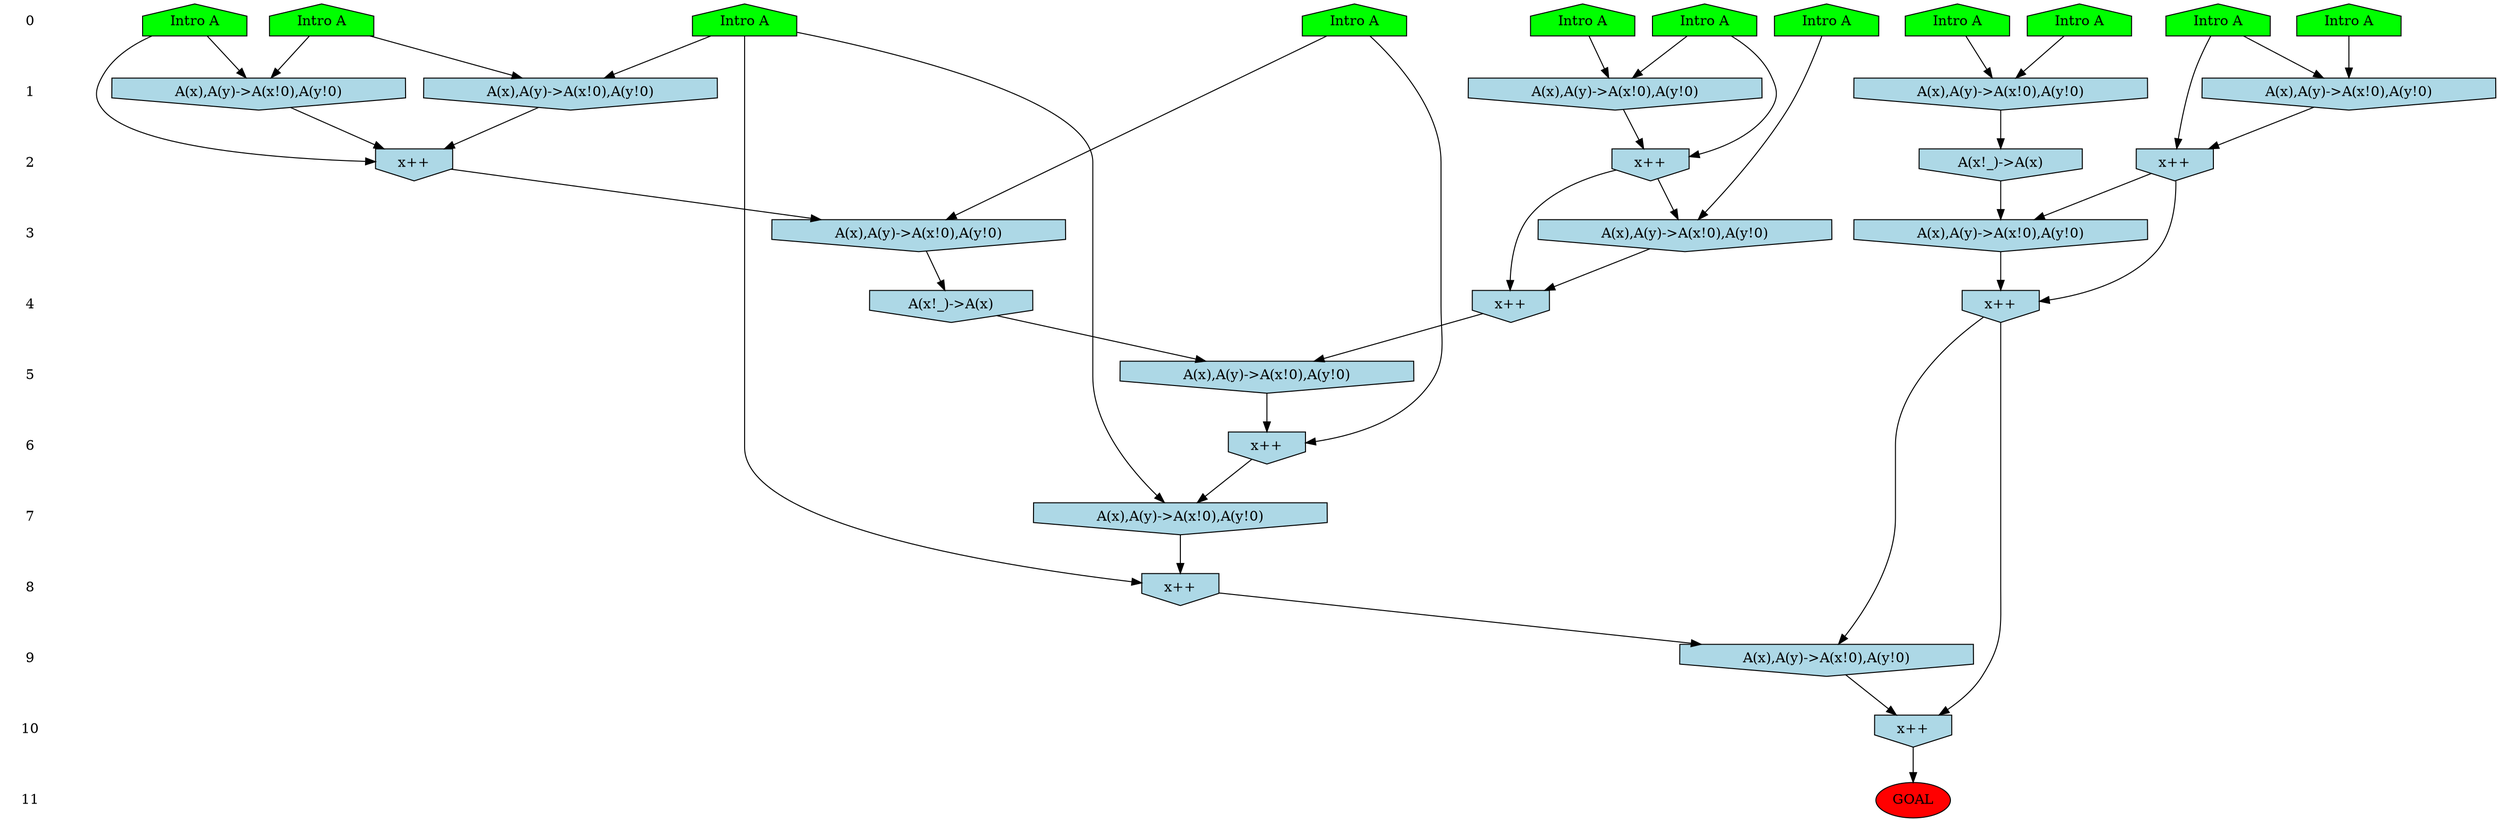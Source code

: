 /* Compression of 1 causal flows obtained in average at 3.065016E+00 t.u */
/* Compressed causal flows were: [1001] */
digraph G{
 ranksep=.5 ; 
{ rank = same ; "0" [shape=plaintext] ; node_1 [label ="Intro A", shape=house, style=filled, fillcolor=green] ;
node_2 [label ="Intro A", shape=house, style=filled, fillcolor=green] ;
node_3 [label ="Intro A", shape=house, style=filled, fillcolor=green] ;
node_4 [label ="Intro A", shape=house, style=filled, fillcolor=green] ;
node_5 [label ="Intro A", shape=house, style=filled, fillcolor=green] ;
node_6 [label ="Intro A", shape=house, style=filled, fillcolor=green] ;
node_7 [label ="Intro A", shape=house, style=filled, fillcolor=green] ;
node_8 [label ="Intro A", shape=house, style=filled, fillcolor=green] ;
node_9 [label ="Intro A", shape=house, style=filled, fillcolor=green] ;
node_10 [label ="Intro A", shape=house, style=filled, fillcolor=green] ;
node_11 [label ="Intro A", shape=house, style=filled, fillcolor=green] ;
}
{ rank = same ; "1" [shape=plaintext] ; node_12 [label="A(x),A(y)->A(x!0),A(y!0)", shape=invhouse, style=filled, fillcolor = lightblue] ;
node_13 [label="A(x),A(y)->A(x!0),A(y!0)", shape=invhouse, style=filled, fillcolor = lightblue] ;
node_15 [label="A(x),A(y)->A(x!0),A(y!0)", shape=invhouse, style=filled, fillcolor = lightblue] ;
node_17 [label="A(x),A(y)->A(x!0),A(y!0)", shape=invhouse, style=filled, fillcolor = lightblue] ;
node_18 [label="A(x),A(y)->A(x!0),A(y!0)", shape=invhouse, style=filled, fillcolor = lightblue] ;
}
{ rank = same ; "2" [shape=plaintext] ; node_14 [label="A(x!_)->A(x)", shape=invhouse, style=filled, fillcolor = lightblue] ;
node_16 [label="x++", shape=invhouse, style=filled, fillcolor = lightblue] ;
node_19 [label="x++", shape=invhouse, style=filled, fillcolor = lightblue] ;
node_22 [label="x++", shape=invhouse, style=filled, fillcolor = lightblue] ;
}
{ rank = same ; "3" [shape=plaintext] ; node_20 [label="A(x),A(y)->A(x!0),A(y!0)", shape=invhouse, style=filled, fillcolor = lightblue] ;
node_23 [label="A(x),A(y)->A(x!0),A(y!0)", shape=invhouse, style=filled, fillcolor = lightblue] ;
node_26 [label="A(x),A(y)->A(x!0),A(y!0)", shape=invhouse, style=filled, fillcolor = lightblue] ;
}
{ rank = same ; "4" [shape=plaintext] ; node_21 [label="x++", shape=invhouse, style=filled, fillcolor = lightblue] ;
node_24 [label="A(x!_)->A(x)", shape=invhouse, style=filled, fillcolor = lightblue] ;
node_28 [label="x++", shape=invhouse, style=filled, fillcolor = lightblue] ;
}
{ rank = same ; "5" [shape=plaintext] ; node_25 [label="A(x),A(y)->A(x!0),A(y!0)", shape=invhouse, style=filled, fillcolor = lightblue] ;
}
{ rank = same ; "6" [shape=plaintext] ; node_27 [label="x++", shape=invhouse, style=filled, fillcolor = lightblue] ;
}
{ rank = same ; "7" [shape=plaintext] ; node_29 [label="A(x),A(y)->A(x!0),A(y!0)", shape=invhouse, style=filled, fillcolor = lightblue] ;
}
{ rank = same ; "8" [shape=plaintext] ; node_30 [label="x++", shape=invhouse, style=filled, fillcolor = lightblue] ;
}
{ rank = same ; "9" [shape=plaintext] ; node_31 [label="A(x),A(y)->A(x!0),A(y!0)", shape=invhouse, style=filled, fillcolor = lightblue] ;
}
{ rank = same ; "10" [shape=plaintext] ; node_32 [label="x++", shape=invhouse, style=filled, fillcolor = lightblue] ;
}
{ rank = same ; "11" [shape=plaintext] ; node_33 [label ="GOAL", style=filled, fillcolor=red] ;
}
"0" -> "1" [style="invis"]; 
"1" -> "2" [style="invis"]; 
"2" -> "3" [style="invis"]; 
"3" -> "4" [style="invis"]; 
"4" -> "5" [style="invis"]; 
"5" -> "6" [style="invis"]; 
"6" -> "7" [style="invis"]; 
"7" -> "8" [style="invis"]; 
"8" -> "9" [style="invis"]; 
"9" -> "10" [style="invis"]; 
"10" -> "11" [style="invis"]; 
node_3 -> node_12
node_5 -> node_12
node_1 -> node_13
node_8 -> node_13
node_13 -> node_14
node_6 -> node_15
node_11 -> node_15
node_11 -> node_16
node_15 -> node_16
node_4 -> node_17
node_9 -> node_17
node_3 -> node_18
node_10 -> node_18
node_4 -> node_19
node_17 -> node_19
node_7 -> node_20
node_19 -> node_20
node_19 -> node_21
node_20 -> node_21
node_10 -> node_22
node_12 -> node_22
node_18 -> node_22
node_2 -> node_23
node_22 -> node_23
node_23 -> node_24
node_21 -> node_25
node_24 -> node_25
node_14 -> node_26
node_16 -> node_26
node_2 -> node_27
node_25 -> node_27
node_16 -> node_28
node_26 -> node_28
node_5 -> node_29
node_27 -> node_29
node_5 -> node_30
node_29 -> node_30
node_28 -> node_31
node_30 -> node_31
node_28 -> node_32
node_31 -> node_32
node_32 -> node_33
}
/*
 Dot generation time: 0.000333
*/